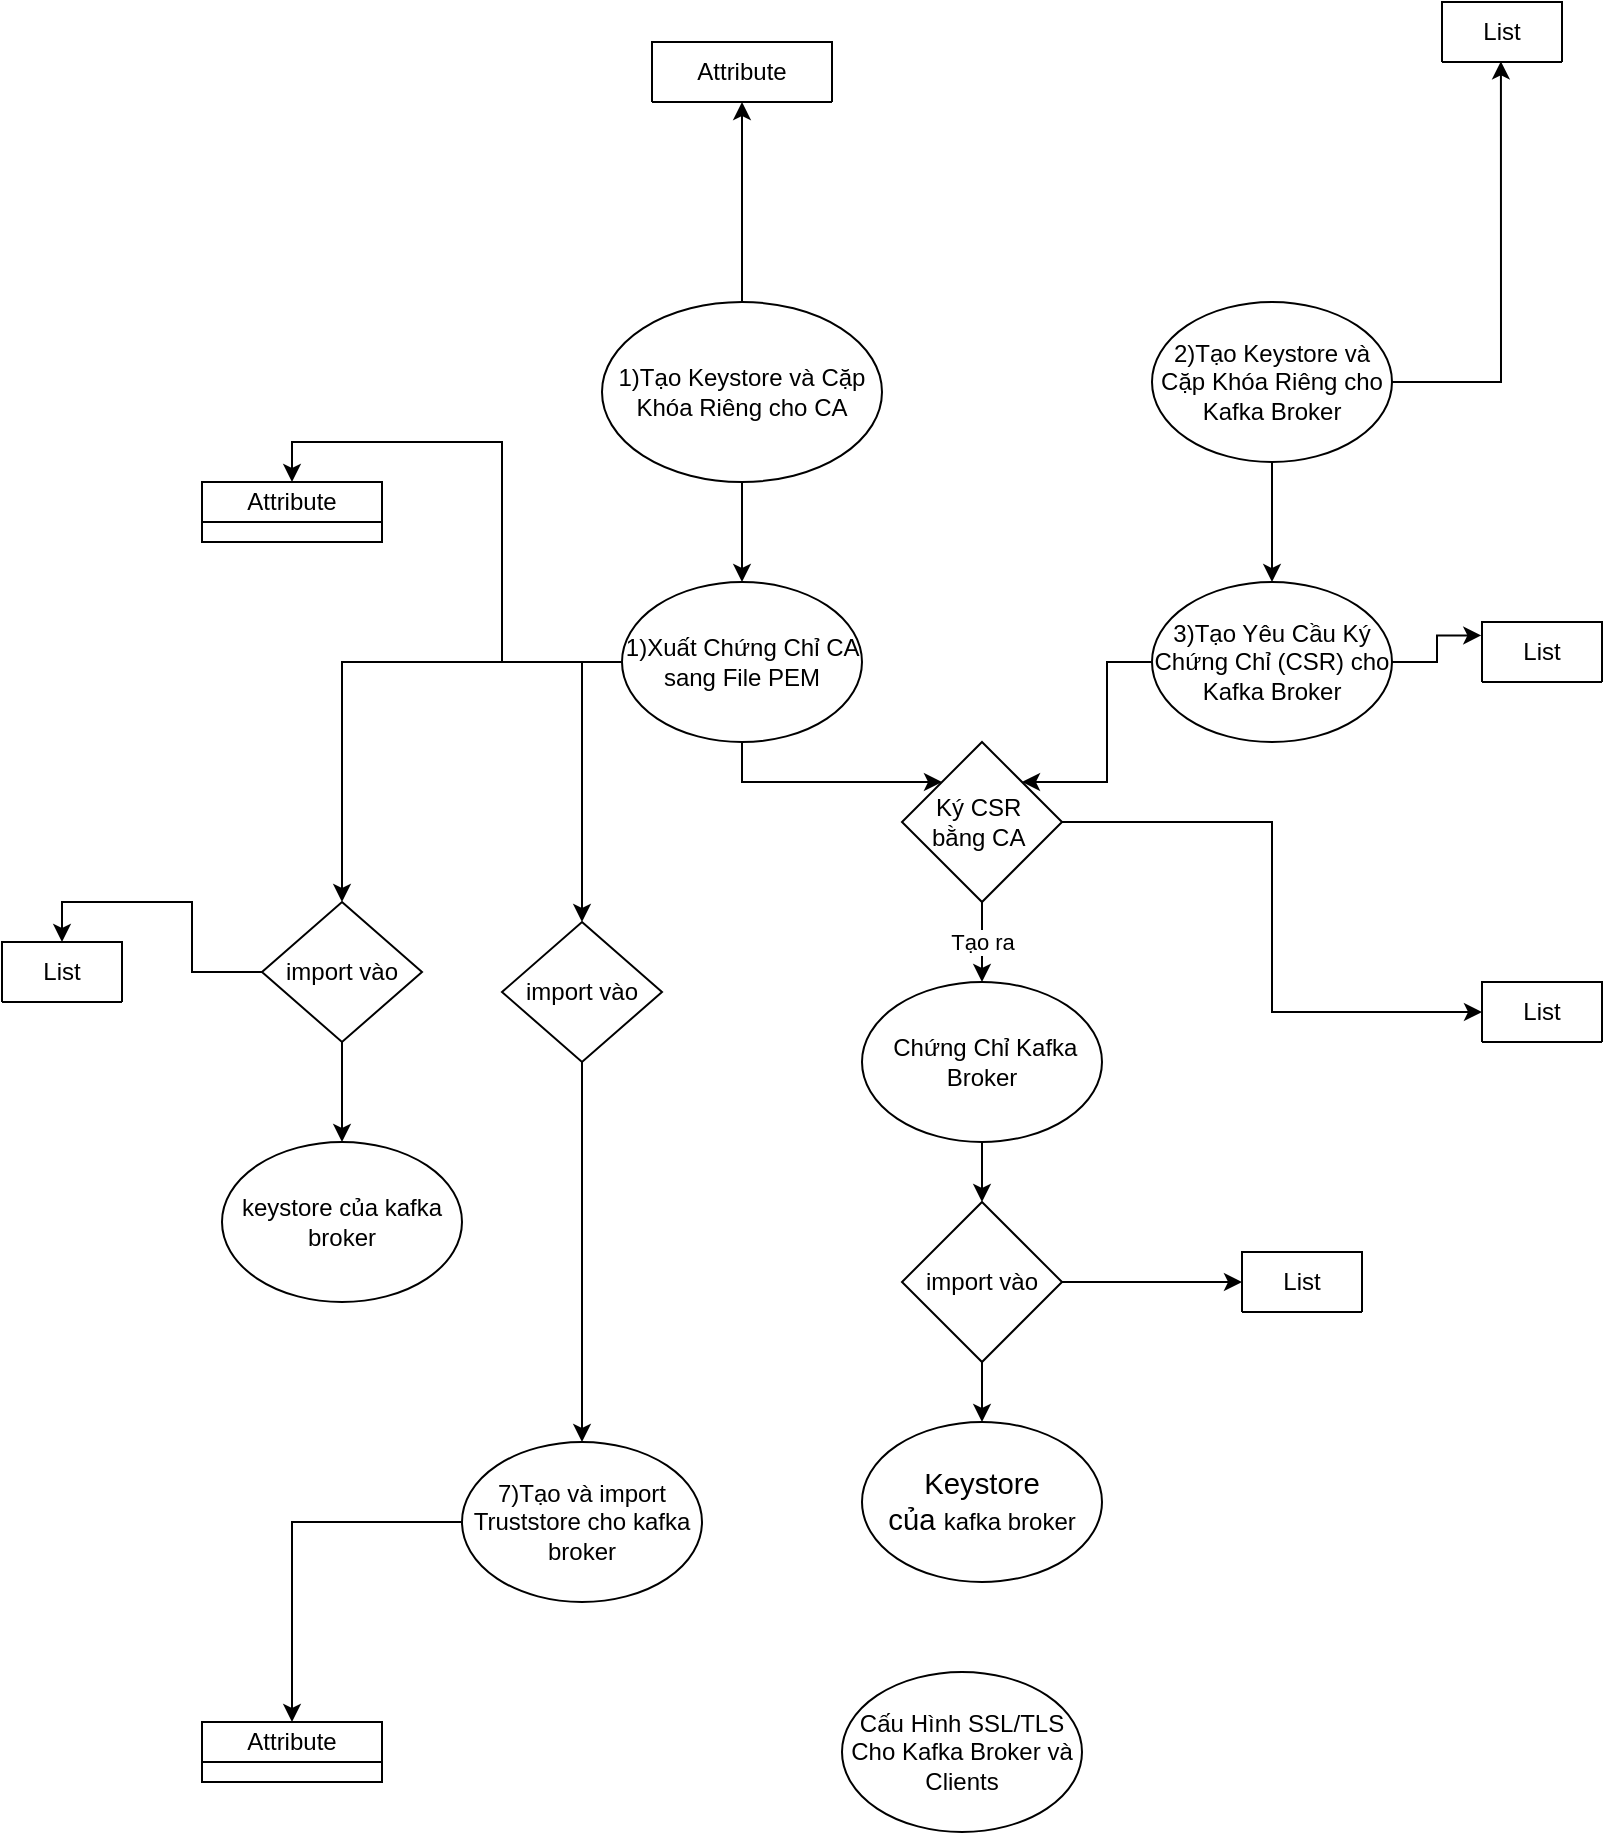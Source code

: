 <mxfile version="24.7.17">
  <diagram name="ssl_tsl_kafka" id="eGec_pED1HADVvbFYvz1">
    <mxGraphModel dx="1784" dy="611" grid="1" gridSize="10" guides="1" tooltips="1" connect="1" arrows="1" fold="1" page="1" pageScale="1" pageWidth="850" pageHeight="1100" math="0" shadow="0">
      <root>
        <mxCell id="0" />
        <mxCell id="1" parent="0" />
        <mxCell id="uOno-ktKAhpssZojFqV2-9" style="edgeStyle=orthogonalEdgeStyle;rounded=0;orthogonalLoop=1;jettySize=auto;html=1;exitX=0.5;exitY=1;exitDx=0;exitDy=0;entryX=0.5;entryY=0;entryDx=0;entryDy=0;" edge="1" parent="1" source="uOno-ktKAhpssZojFqV2-1" target="uOno-ktKAhpssZojFqV2-4">
          <mxGeometry relative="1" as="geometry" />
        </mxCell>
        <mxCell id="uOno-ktKAhpssZojFqV2-37" style="edgeStyle=orthogonalEdgeStyle;rounded=0;orthogonalLoop=1;jettySize=auto;html=1;exitX=0.5;exitY=0;exitDx=0;exitDy=0;entryX=0.5;entryY=1;entryDx=0;entryDy=0;" edge="1" parent="1" source="uOno-ktKAhpssZojFqV2-1" target="uOno-ktKAhpssZojFqV2-30">
          <mxGeometry relative="1" as="geometry" />
        </mxCell>
        <mxCell id="uOno-ktKAhpssZojFqV2-1" value="&lt;span class=&quot;hljs-selector-tag&quot;&gt;1)T&lt;/span&gt;ạ&lt;span class=&quot;hljs-selector-tag&quot;&gt;o&lt;/span&gt; &lt;span class=&quot;hljs-selector-tag&quot;&gt;Keystore&lt;/span&gt; &lt;span class=&quot;hljs-selector-tag&quot;&gt;v&lt;/span&gt;à &lt;span class=&quot;hljs-selector-tag&quot;&gt;C&lt;/span&gt;ặ&lt;span class=&quot;hljs-selector-tag&quot;&gt;p&lt;/span&gt; &lt;span class=&quot;hljs-selector-tag&quot;&gt;Kh&lt;/span&gt;ó&lt;span class=&quot;hljs-selector-tag&quot;&gt;a&lt;/span&gt; &lt;span class=&quot;hljs-selector-tag&quot;&gt;Ri&lt;/span&gt;ê&lt;span class=&quot;hljs-selector-tag&quot;&gt;ng&lt;/span&gt; &lt;span class=&quot;hljs-selector-tag&quot;&gt;cho&lt;/span&gt; &lt;span class=&quot;hljs-selector-tag&quot;&gt;CA&lt;/span&gt;" style="ellipse;whiteSpace=wrap;html=1;" vertex="1" parent="1">
          <mxGeometry x="210" y="290" width="140" height="90" as="geometry" />
        </mxCell>
        <mxCell id="uOno-ktKAhpssZojFqV2-10" style="edgeStyle=orthogonalEdgeStyle;rounded=0;orthogonalLoop=1;jettySize=auto;html=1;exitX=0.5;exitY=1;exitDx=0;exitDy=0;" edge="1" parent="1" source="uOno-ktKAhpssZojFqV2-3" target="uOno-ktKAhpssZojFqV2-5">
          <mxGeometry relative="1" as="geometry" />
        </mxCell>
        <mxCell id="uOno-ktKAhpssZojFqV2-3" value="&lt;span class=&quot;hljs-selector-tag&quot;&gt;2)T&lt;/span&gt;ạ&lt;span class=&quot;hljs-selector-tag&quot;&gt;o&lt;/span&gt; &lt;span class=&quot;hljs-selector-tag&quot;&gt;Keystore&lt;/span&gt; &lt;span class=&quot;hljs-selector-tag&quot;&gt;v&lt;/span&gt;à &lt;span class=&quot;hljs-selector-tag&quot;&gt;C&lt;/span&gt;ặ&lt;span class=&quot;hljs-selector-tag&quot;&gt;p&lt;/span&gt; &lt;span class=&quot;hljs-selector-tag&quot;&gt;Kh&lt;/span&gt;ó&lt;span class=&quot;hljs-selector-tag&quot;&gt;a&lt;/span&gt; &lt;span class=&quot;hljs-selector-tag&quot;&gt;Ri&lt;/span&gt;ê&lt;span class=&quot;hljs-selector-tag&quot;&gt;ng&lt;/span&gt; &lt;span class=&quot;hljs-selector-tag&quot;&gt;cho&lt;/span&gt; &lt;span class=&quot;hljs-selector-tag&quot;&gt;Kafka&lt;/span&gt; &lt;span class=&quot;hljs-selector-tag&quot;&gt;Broker&lt;/span&gt;" style="ellipse;whiteSpace=wrap;html=1;" vertex="1" parent="1">
          <mxGeometry x="485" y="290" width="120" height="80" as="geometry" />
        </mxCell>
        <mxCell id="uOno-ktKAhpssZojFqV2-13" style="edgeStyle=orthogonalEdgeStyle;rounded=0;orthogonalLoop=1;jettySize=auto;html=1;exitX=0.5;exitY=1;exitDx=0;exitDy=0;entryX=0;entryY=0;entryDx=0;entryDy=0;" edge="1" parent="1" source="uOno-ktKAhpssZojFqV2-4" target="uOno-ktKAhpssZojFqV2-11">
          <mxGeometry relative="1" as="geometry" />
        </mxCell>
        <mxCell id="uOno-ktKAhpssZojFqV2-71" style="edgeStyle=orthogonalEdgeStyle;rounded=0;orthogonalLoop=1;jettySize=auto;html=1;exitX=0;exitY=0.5;exitDx=0;exitDy=0;" edge="1" parent="1" source="uOno-ktKAhpssZojFqV2-4" target="uOno-ktKAhpssZojFqV2-70">
          <mxGeometry relative="1" as="geometry" />
        </mxCell>
        <mxCell id="uOno-ktKAhpssZojFqV2-78" style="edgeStyle=orthogonalEdgeStyle;rounded=0;orthogonalLoop=1;jettySize=auto;html=1;exitX=0;exitY=0.5;exitDx=0;exitDy=0;entryX=0.5;entryY=0;entryDx=0;entryDy=0;" edge="1" parent="1" source="uOno-ktKAhpssZojFqV2-4" target="uOno-ktKAhpssZojFqV2-73">
          <mxGeometry relative="1" as="geometry" />
        </mxCell>
        <mxCell id="uOno-ktKAhpssZojFqV2-86" style="edgeStyle=orthogonalEdgeStyle;rounded=0;orthogonalLoop=1;jettySize=auto;html=1;exitX=0;exitY=0.5;exitDx=0;exitDy=0;entryX=0.5;entryY=0;entryDx=0;entryDy=0;" edge="1" parent="1" source="uOno-ktKAhpssZojFqV2-4" target="uOno-ktKAhpssZojFqV2-85">
          <mxGeometry relative="1" as="geometry" />
        </mxCell>
        <mxCell id="uOno-ktKAhpssZojFqV2-4" value="&lt;span class=&quot;hljs-selector-tag&quot;&gt;1)Xu&lt;/span&gt;ấ&lt;span class=&quot;hljs-selector-tag&quot;&gt;t&lt;/span&gt; &lt;span class=&quot;hljs-selector-tag&quot;&gt;Ch&lt;/span&gt;ứ&lt;span class=&quot;hljs-selector-tag&quot;&gt;ng&lt;/span&gt; &lt;span class=&quot;hljs-selector-tag&quot;&gt;Ch&lt;/span&gt;ỉ &lt;span class=&quot;hljs-selector-tag&quot;&gt;CA&lt;/span&gt; &lt;span class=&quot;hljs-selector-tag&quot;&gt;sang&lt;/span&gt; &lt;span class=&quot;hljs-selector-tag&quot;&gt;File&lt;/span&gt; &lt;span class=&quot;hljs-selector-tag&quot;&gt;PEM&lt;/span&gt;" style="ellipse;whiteSpace=wrap;html=1;" vertex="1" parent="1">
          <mxGeometry x="220" y="430" width="120" height="80" as="geometry" />
        </mxCell>
        <mxCell id="uOno-ktKAhpssZojFqV2-12" style="edgeStyle=orthogonalEdgeStyle;rounded=0;orthogonalLoop=1;jettySize=auto;html=1;exitX=0;exitY=0.5;exitDx=0;exitDy=0;entryX=1;entryY=0;entryDx=0;entryDy=0;" edge="1" parent="1" source="uOno-ktKAhpssZojFqV2-5" target="uOno-ktKAhpssZojFqV2-11">
          <mxGeometry relative="1" as="geometry" />
        </mxCell>
        <mxCell id="uOno-ktKAhpssZojFqV2-5" value="&lt;span class=&quot;hljs-selector-tag&quot;&gt;3)T&lt;/span&gt;ạ&lt;span class=&quot;hljs-selector-tag&quot;&gt;o&lt;/span&gt; &lt;span class=&quot;hljs-selector-tag&quot;&gt;Y&lt;/span&gt;ê&lt;span class=&quot;hljs-selector-tag&quot;&gt;u&lt;/span&gt; &lt;span class=&quot;hljs-selector-tag&quot;&gt;C&lt;/span&gt;ầ&lt;span class=&quot;hljs-selector-tag&quot;&gt;u&lt;/span&gt; &lt;span class=&quot;hljs-selector-tag&quot;&gt;K&lt;/span&gt;ý &lt;span class=&quot;hljs-selector-tag&quot;&gt;Ch&lt;/span&gt;ứ&lt;span class=&quot;hljs-selector-tag&quot;&gt;ng&lt;/span&gt; &lt;span class=&quot;hljs-selector-tag&quot;&gt;Ch&lt;/span&gt;ỉ (CSR) &lt;span class=&quot;hljs-selector-tag&quot;&gt;cho&lt;/span&gt; &lt;span class=&quot;hljs-selector-tag&quot;&gt;Kafka&lt;/span&gt; &lt;span class=&quot;hljs-selector-tag&quot;&gt;Broker&lt;/span&gt;" style="ellipse;whiteSpace=wrap;html=1;" vertex="1" parent="1">
          <mxGeometry x="485" y="430" width="120" height="80" as="geometry" />
        </mxCell>
        <mxCell id="uOno-ktKAhpssZojFqV2-68" style="edgeStyle=orthogonalEdgeStyle;rounded=0;orthogonalLoop=1;jettySize=auto;html=1;exitX=0.5;exitY=1;exitDx=0;exitDy=0;entryX=0.5;entryY=0;entryDx=0;entryDy=0;" edge="1" parent="1" source="uOno-ktKAhpssZojFqV2-6" target="uOno-ktKAhpssZojFqV2-66">
          <mxGeometry relative="1" as="geometry" />
        </mxCell>
        <mxCell id="uOno-ktKAhpssZojFqV2-6" value="&amp;nbsp;&lt;span class=&quot;hljs-selector-tag&quot;&gt;Ch&lt;/span&gt;ứ&lt;span class=&quot;hljs-selector-tag&quot;&gt;ng&lt;/span&gt; &lt;span class=&quot;hljs-selector-tag&quot;&gt;Ch&lt;/span&gt;ỉ &lt;span class=&quot;hljs-selector-tag&quot;&gt;Kafka&lt;/span&gt; &lt;span class=&quot;hljs-selector-tag&quot;&gt;Broker&lt;/span&gt;" style="ellipse;whiteSpace=wrap;html=1;" vertex="1" parent="1">
          <mxGeometry x="340" y="630" width="120" height="80" as="geometry" />
        </mxCell>
        <mxCell id="uOno-ktKAhpssZojFqV2-91" style="edgeStyle=orthogonalEdgeStyle;rounded=0;orthogonalLoop=1;jettySize=auto;html=1;exitX=0;exitY=0.5;exitDx=0;exitDy=0;entryX=0.5;entryY=0;entryDx=0;entryDy=0;" edge="1" parent="1" source="uOno-ktKAhpssZojFqV2-7" target="uOno-ktKAhpssZojFqV2-88">
          <mxGeometry relative="1" as="geometry" />
        </mxCell>
        <mxCell id="uOno-ktKAhpssZojFqV2-7" value="&lt;span class=&quot;hljs-selector-tag&quot;&gt;7)Tạo và import Truststore cho kafka broker&lt;/span&gt;" style="ellipse;whiteSpace=wrap;html=1;" vertex="1" parent="1">
          <mxGeometry x="140" y="860" width="120" height="80" as="geometry" />
        </mxCell>
        <mxCell id="uOno-ktKAhpssZojFqV2-14" value="Tạo ra" style="edgeStyle=orthogonalEdgeStyle;rounded=0;orthogonalLoop=1;jettySize=auto;html=1;exitX=0.5;exitY=1;exitDx=0;exitDy=0;entryX=0.5;entryY=0;entryDx=0;entryDy=0;" edge="1" parent="1" source="uOno-ktKAhpssZojFqV2-11" target="uOno-ktKAhpssZojFqV2-6">
          <mxGeometry relative="1" as="geometry" />
        </mxCell>
        <mxCell id="uOno-ktKAhpssZojFqV2-59" style="edgeStyle=orthogonalEdgeStyle;rounded=0;orthogonalLoop=1;jettySize=auto;html=1;exitX=1;exitY=0.5;exitDx=0;exitDy=0;entryX=0;entryY=0.5;entryDx=0;entryDy=0;" edge="1" parent="1" source="uOno-ktKAhpssZojFqV2-11" target="uOno-ktKAhpssZojFqV2-57">
          <mxGeometry relative="1" as="geometry" />
        </mxCell>
        <mxCell id="uOno-ktKAhpssZojFqV2-11" value="&lt;span class=&quot;hljs-selector-tag&quot;&gt;K&lt;/span&gt;ý&amp;nbsp;&lt;span class=&quot;hljs-selector-tag&quot;&gt;CSR&lt;/span&gt;&amp;nbsp;&lt;div&gt;&lt;span class=&quot;hljs-selector-tag&quot;&gt;b&lt;/span&gt;ằ&lt;span class=&quot;hljs-selector-tag&quot;&gt;ng&lt;/span&gt;&amp;nbsp;&lt;span class=&quot;hljs-selector-tag&quot;&gt;CA&lt;/span&gt;&amp;nbsp;&lt;/div&gt;" style="rhombus;whiteSpace=wrap;html=1;" vertex="1" parent="1">
          <mxGeometry x="360" y="510" width="80" height="80" as="geometry" />
        </mxCell>
        <mxCell id="uOno-ktKAhpssZojFqV2-16" value="&lt;span style=&quot;font-size:11.0pt;mso-bidi-font-size:14.0pt;&lt;br/&gt;line-height:107%;font-family:&amp;quot;Calibri&amp;quot;,sans-serif;mso-ascii-theme-font:minor-latin;&lt;br/&gt;mso-fareast-font-family:Calibri;mso-fareast-theme-font:minor-latin;mso-hansi-theme-font:&lt;br/&gt;minor-latin;mso-bidi-font-family:&amp;quot;Times New Roman&amp;quot;;mso-ansi-language:VI;&lt;br/&gt;mso-fareast-language:EN-US;mso-bidi-language:AR-SA&quot;&gt;Keystore của&amp;nbsp;&lt;/span&gt;kafka broker" style="ellipse;whiteSpace=wrap;html=1;" vertex="1" parent="1">
          <mxGeometry x="340" y="850" width="120" height="80" as="geometry" />
        </mxCell>
        <mxCell id="uOno-ktKAhpssZojFqV2-18" value="&lt;span class=&quot;hljs-selector-tag&quot;&gt;C&lt;/span&gt;ấ&lt;span class=&quot;hljs-selector-tag&quot;&gt;u&lt;/span&gt; &lt;span class=&quot;hljs-selector-tag&quot;&gt;H&lt;/span&gt;ì&lt;span class=&quot;hljs-selector-tag&quot;&gt;nh&lt;/span&gt; &lt;span class=&quot;hljs-selector-tag&quot;&gt;SSL&lt;/span&gt;/&lt;span class=&quot;hljs-selector-tag&quot;&gt;TLS&lt;/span&gt; &lt;span class=&quot;hljs-selector-tag&quot;&gt;Cho&lt;/span&gt; &lt;span class=&quot;hljs-selector-tag&quot;&gt;Kafka&lt;/span&gt; &lt;span class=&quot;hljs-selector-tag&quot;&gt;Broker&lt;/span&gt; &lt;span class=&quot;hljs-selector-tag&quot;&gt;v&lt;/span&gt;à &lt;span class=&quot;hljs-selector-tag&quot;&gt;Clients&lt;/span&gt;" style="ellipse;whiteSpace=wrap;html=1;" vertex="1" parent="1">
          <mxGeometry x="330" y="975" width="120" height="80" as="geometry" />
        </mxCell>
        <mxCell id="uOno-ktKAhpssZojFqV2-30" value="Attribute" style="swimlane;fontStyle=0;childLayout=stackLayout;horizontal=1;startSize=30;horizontalStack=0;resizeParent=1;resizeParentMax=0;resizeLast=0;collapsible=1;marginBottom=0;whiteSpace=wrap;html=1;" vertex="1" collapsed="1" parent="1">
          <mxGeometry x="235" y="160" width="90" height="30" as="geometry">
            <mxRectangle x="210" y="120" width="140" height="110" as="alternateBounds" />
          </mxGeometry>
        </mxCell>
        <mxCell id="uOno-ktKAhpssZojFqV2-31" value="&lt;span class=&quot;hljs-selector-tag&quot;&gt;L&lt;/span&gt;ệ&lt;span class=&quot;hljs-selector-tag&quot;&gt;nh&lt;/span&gt;:&lt;span style=&quot;background-color: initial;&quot;&gt;keytool -genkeypair -alias CARoot -keyalg RSA -keysize 2048 -dname &quot;CN=Kafka CA, OU=IT, O=MyCompany, L=MyCity, S=MyState, C=MyCountry&quot; -keypass abCD@1234 -keystore kafka.ca.keystore.jks -storepass abCD@1234&lt;/span&gt;" style="text;strokeColor=none;fillColor=none;align=left;verticalAlign=middle;spacingLeft=4;spacingRight=4;overflow=hidden;points=[[0,0.5],[1,0.5]];portConstraint=eastwest;rotatable=0;whiteSpace=wrap;html=1;" vertex="1" parent="uOno-ktKAhpssZojFqV2-30">
          <mxGeometry y="20" width="140" height="30" as="geometry" />
        </mxCell>
        <mxCell id="uOno-ktKAhpssZojFqV2-32" value="Keystore :Chứa privateKey ,public key và chứng chỉ CA (certificate authority)" style="text;strokeColor=none;fillColor=none;align=left;verticalAlign=middle;spacingLeft=4;spacingRight=4;overflow=hidden;points=[[0,0.5],[1,0.5]];portConstraint=eastwest;rotatable=0;whiteSpace=wrap;html=1;" vertex="1" parent="uOno-ktKAhpssZojFqV2-30">
          <mxGeometry y="50" width="140" height="30" as="geometry" />
        </mxCell>
        <mxCell id="uOno-ktKAhpssZojFqV2-33" value="&lt;br&gt;&lt;p class=&quot;MsoNormal&quot;&gt;&lt;span style=&quot;font-size:14.0pt;line-height:107%;&lt;br/&gt;font-family:&amp;quot;Courier New&amp;quot;;mso-ansi-language:EN-US&quot; lang=&quot;EN-US&quot;&gt;&lt;/span&gt;&lt;/p&gt;" style="text;strokeColor=none;fillColor=none;align=left;verticalAlign=middle;spacingLeft=4;spacingRight=4;overflow=hidden;points=[[0,0.5],[1,0.5]];portConstraint=eastwest;rotatable=0;whiteSpace=wrap;html=1;" vertex="1" parent="uOno-ktKAhpssZojFqV2-30">
          <mxGeometry y="80" width="140" height="30" as="geometry" />
        </mxCell>
        <mxCell id="uOno-ktKAhpssZojFqV2-38" value="List" style="swimlane;fontStyle=0;childLayout=stackLayout;horizontal=1;startSize=30;horizontalStack=0;resizeParent=1;resizeParentMax=0;resizeLast=0;collapsible=1;marginBottom=0;whiteSpace=wrap;html=1;" vertex="1" collapsed="1" parent="1">
          <mxGeometry x="630" y="140" width="60" height="30" as="geometry">
            <mxRectangle x="630" y="140" width="140" height="120" as="alternateBounds" />
          </mxGeometry>
        </mxCell>
        <mxCell id="uOno-ktKAhpssZojFqV2-39" value="lệnh :&lt;span style=&quot;font-family: &amp;quot;Courier New&amp;quot;; font-size: 14pt; background-color: initial;&quot;&gt;keytool -genkeypair -alias&lt;br/&gt;kafka-broker -keyalg RSA -keysize 2048 -dname &quot;CN=my-kafka-broker, OU=IT,&lt;br/&gt;O=MyCompany, L=MyCity, S=MyState, C=MyCountry&quot; -keypass abCD@1234&lt;br/&gt;-keystore kafka.server.keystore.jks -storepass abCD@1234&lt;/span&gt;&lt;p class=&quot;MsoNormal&quot;&gt;&lt;span style=&quot;font-size:14.0pt;line-height:107%;&lt;br/&gt;font-family:&amp;quot;Courier New&amp;quot;;mso-ansi-language:EN-US&quot; lang=&quot;EN-US&quot;&gt;&lt;/span&gt;&lt;/p&gt;" style="text;strokeColor=none;fillColor=none;align=left;verticalAlign=middle;spacingLeft=4;spacingRight=4;overflow=hidden;points=[[0,0.5],[1,0.5]];portConstraint=eastwest;rotatable=0;whiteSpace=wrap;html=1;" vertex="1" parent="uOno-ktKAhpssZojFqV2-38">
          <mxGeometry y="30" width="140" height="30" as="geometry" />
        </mxCell>
        <mxCell id="uOno-ktKAhpssZojFqV2-40" value="Item 2" style="text;strokeColor=none;fillColor=none;align=left;verticalAlign=middle;spacingLeft=4;spacingRight=4;overflow=hidden;points=[[0,0.5],[1,0.5]];portConstraint=eastwest;rotatable=0;whiteSpace=wrap;html=1;" vertex="1" parent="uOno-ktKAhpssZojFqV2-38">
          <mxGeometry y="60" width="140" height="30" as="geometry" />
        </mxCell>
        <mxCell id="uOno-ktKAhpssZojFqV2-41" value="Item 3" style="text;strokeColor=none;fillColor=none;align=left;verticalAlign=middle;spacingLeft=4;spacingRight=4;overflow=hidden;points=[[0,0.5],[1,0.5]];portConstraint=eastwest;rotatable=0;whiteSpace=wrap;html=1;" vertex="1" parent="uOno-ktKAhpssZojFqV2-38">
          <mxGeometry y="90" width="140" height="30" as="geometry" />
        </mxCell>
        <mxCell id="uOno-ktKAhpssZojFqV2-47" value="List" style="swimlane;fontStyle=0;childLayout=stackLayout;horizontal=1;startSize=30;horizontalStack=0;resizeParent=1;resizeParentMax=0;resizeLast=0;collapsible=1;marginBottom=0;whiteSpace=wrap;html=1;" vertex="1" collapsed="1" parent="1">
          <mxGeometry x="650" y="450" width="60" height="30" as="geometry">
            <mxRectangle x="650" y="450" width="140" height="120" as="alternateBounds" />
          </mxGeometry>
        </mxCell>
        <mxCell id="uOno-ktKAhpssZojFqV2-48" value="lệnh:&lt;span style=&quot;font-family: &amp;quot;Courier New&amp;quot;; font-size: 14pt; background-color: initial;&quot;&gt;keytool -certreq -alias&lt;br/&gt;kafka-broker -keystore kafka.server.keystore.jks -file kafka-broker.csr&lt;br/&gt;-storepass abCD@1234&lt;/span&gt;&lt;span style=&quot;font-family: &amp;quot;Courier New&amp;quot;; font-size: 14pt; background-color: initial;&quot;&gt;&amp;nbsp;&lt;/span&gt;&lt;p class=&quot;MsoNormal&quot;&gt;&lt;span style=&quot;font-size:14.0pt;line-height:107%;&lt;br/&gt;font-family:&amp;quot;Courier New&amp;quot;;mso-ansi-language:EN-US&quot; lang=&quot;EN-US&quot;&gt;&lt;/span&gt;&lt;/p&gt;&lt;p class=&quot;MsoNormal&quot;&gt;&lt;span style=&quot;font-size:14.0pt;line-height:107%;&lt;br/&gt;font-family:&amp;quot;Courier New&amp;quot;;mso-ansi-language:EN-US&quot; lang=&quot;EN-US&quot;&gt;&lt;/span&gt;&lt;/p&gt;" style="text;strokeColor=none;fillColor=none;align=left;verticalAlign=middle;spacingLeft=4;spacingRight=4;overflow=hidden;points=[[0,0.5],[1,0.5]];portConstraint=eastwest;rotatable=0;whiteSpace=wrap;html=1;" vertex="1" parent="uOno-ktKAhpssZojFqV2-47">
          <mxGeometry y="30" width="140" height="30" as="geometry" />
        </mxCell>
        <mxCell id="uOno-ktKAhpssZojFqV2-49" value="Item 2" style="text;strokeColor=none;fillColor=none;align=left;verticalAlign=middle;spacingLeft=4;spacingRight=4;overflow=hidden;points=[[0,0.5],[1,0.5]];portConstraint=eastwest;rotatable=0;whiteSpace=wrap;html=1;" vertex="1" parent="uOno-ktKAhpssZojFqV2-47">
          <mxGeometry y="60" width="140" height="30" as="geometry" />
        </mxCell>
        <mxCell id="uOno-ktKAhpssZojFqV2-50" value="Item 3" style="text;strokeColor=none;fillColor=none;align=left;verticalAlign=middle;spacingLeft=4;spacingRight=4;overflow=hidden;points=[[0,0.5],[1,0.5]];portConstraint=eastwest;rotatable=0;whiteSpace=wrap;html=1;" vertex="1" parent="uOno-ktKAhpssZojFqV2-47">
          <mxGeometry y="90" width="140" height="30" as="geometry" />
        </mxCell>
        <mxCell id="uOno-ktKAhpssZojFqV2-52" style="edgeStyle=orthogonalEdgeStyle;rounded=0;orthogonalLoop=1;jettySize=auto;html=1;exitX=1;exitY=0.5;exitDx=0;exitDy=0;entryX=-0.006;entryY=0.223;entryDx=0;entryDy=0;entryPerimeter=0;" edge="1" parent="1" source="uOno-ktKAhpssZojFqV2-5" target="uOno-ktKAhpssZojFqV2-49">
          <mxGeometry relative="1" as="geometry" />
        </mxCell>
        <mxCell id="uOno-ktKAhpssZojFqV2-54" style="edgeStyle=orthogonalEdgeStyle;rounded=0;orthogonalLoop=1;jettySize=auto;html=1;exitX=1;exitY=0.5;exitDx=0;exitDy=0;entryX=0.491;entryY=0.989;entryDx=0;entryDy=0;entryPerimeter=0;" edge="1" parent="1" source="uOno-ktKAhpssZojFqV2-3" target="uOno-ktKAhpssZojFqV2-41">
          <mxGeometry relative="1" as="geometry" />
        </mxCell>
        <mxCell id="uOno-ktKAhpssZojFqV2-55" value="List" style="swimlane;fontStyle=0;childLayout=stackLayout;horizontal=1;startSize=30;horizontalStack=0;resizeParent=1;resizeParentMax=0;resizeLast=0;collapsible=1;marginBottom=0;whiteSpace=wrap;html=1;" vertex="1" collapsed="1" parent="1">
          <mxGeometry x="650" y="630" width="60" height="30" as="geometry">
            <mxRectangle x="650" y="630" width="140" height="120" as="alternateBounds" />
          </mxGeometry>
        </mxCell>
        <mxCell id="uOno-ktKAhpssZojFqV2-56" value="lệnh:&lt;span style=&quot;font-family: &amp;quot;Courier New&amp;quot;; font-size: 14pt; background-color: initial;&quot;&gt;keytool -gencert -alias CARoot -keystore kafka.ca.keystore.jks&lt;br/&gt;-infile kafka-broker.csr -outfile kafka-broker-cert.pem -rfc -ext&lt;br/&gt;SAN=DNS:my-kafka-broker -storepass abCD@1234&lt;/span&gt;&lt;p class=&quot;MsoNormal&quot;&gt;&lt;span style=&quot;font-size:14.0pt;line-height:107%;font-family:&lt;br/&gt;&amp;quot;Courier New&amp;quot;&quot;&gt;&lt;/span&gt;&lt;/p&gt;&lt;p class=&quot;MsoNormal&quot;&gt;&lt;span style=&quot;font-size:14.0pt;line-height:107%;&lt;br/&gt;font-family:&amp;quot;Courier New&amp;quot;;mso-ansi-language:EN-US&quot; lang=&quot;EN-US&quot;&gt;&lt;/span&gt;&lt;/p&gt;&lt;p class=&quot;MsoNormal&quot;&gt;&lt;span style=&quot;font-size:14.0pt;line-height:107%;&lt;br/&gt;font-family:&amp;quot;Courier New&amp;quot;;mso-ansi-language:EN-US&quot; lang=&quot;EN-US&quot;&gt;&lt;/span&gt;&lt;/p&gt;" style="text;strokeColor=none;fillColor=none;align=left;verticalAlign=middle;spacingLeft=4;spacingRight=4;overflow=hidden;points=[[0,0.5],[1,0.5]];portConstraint=eastwest;rotatable=0;whiteSpace=wrap;html=1;" vertex="1" parent="uOno-ktKAhpssZojFqV2-55">
          <mxGeometry y="30" width="140" height="30" as="geometry" />
        </mxCell>
        <mxCell id="uOno-ktKAhpssZojFqV2-57" value="Item 2" style="text;strokeColor=none;fillColor=none;align=left;verticalAlign=middle;spacingLeft=4;spacingRight=4;overflow=hidden;points=[[0,0.5],[1,0.5]];portConstraint=eastwest;rotatable=0;whiteSpace=wrap;html=1;" vertex="1" parent="uOno-ktKAhpssZojFqV2-55">
          <mxGeometry y="60" width="140" height="30" as="geometry" />
        </mxCell>
        <mxCell id="uOno-ktKAhpssZojFqV2-58" value="Item 3" style="text;strokeColor=none;fillColor=none;align=left;verticalAlign=middle;spacingLeft=4;spacingRight=4;overflow=hidden;points=[[0,0.5],[1,0.5]];portConstraint=eastwest;rotatable=0;whiteSpace=wrap;html=1;" vertex="1" parent="uOno-ktKAhpssZojFqV2-55">
          <mxGeometry y="90" width="140" height="30" as="geometry" />
        </mxCell>
        <mxCell id="uOno-ktKAhpssZojFqV2-60" value="List" style="swimlane;fontStyle=0;childLayout=stackLayout;horizontal=1;startSize=30;horizontalStack=0;resizeParent=1;resizeParentMax=0;resizeLast=0;collapsible=1;marginBottom=0;whiteSpace=wrap;html=1;" vertex="1" collapsed="1" parent="1">
          <mxGeometry x="530" y="765" width="60" height="30" as="geometry">
            <mxRectangle x="610" y="790" width="140" height="120" as="alternateBounds" />
          </mxGeometry>
        </mxCell>
        <mxCell id="uOno-ktKAhpssZojFqV2-61" value="lệnh:&lt;span style=&quot;background-color: initial; font-size: 14pt; line-height: 107%; font-family: &amp;quot;Courier New&amp;quot;;&quot;&gt;keytool -importcert -alias kafka-broker -keystore&lt;br/&gt;kafka.server.keystore.jks&lt;/span&gt;&lt;span style=&quot;background-color: initial; font-size: 14pt; line-height: 107%; font-family: &amp;quot;Courier New&amp;quot;;&quot;&gt; &lt;/span&gt;&lt;span style=&quot;background-color: initial; font-size: 14pt; line-height: 107%; font-family: &amp;quot;Courier New&amp;quot;;&quot;&gt;-file&lt;br/&gt;kafka-broker-cert.pem -storepass &lt;/span&gt;&lt;span style=&quot;background-color: initial; font-size: 14pt; line-height: 107%; font-family: &amp;quot;Courier New&amp;quot;;&quot; lang=&quot;EN-US&quot;&gt;abCD@1234&lt;/span&gt;&lt;p class=&quot;MsoNormal&quot;&gt;&lt;span style=&quot;font-size:14.0pt;&lt;br/&gt;line-height:107%;font-family:&amp;quot;Courier New&amp;quot;;mso-ansi-language:EN-US&quot; lang=&quot;EN-US&quot;&gt;&lt;/span&gt;&lt;/p&gt;&lt;p class=&quot;MsoNormal&quot;&gt;&lt;span style=&quot;font-size:14.0pt;line-height:107%;font-family:&amp;quot;Courier New&amp;quot;&quot;&gt;&lt;/span&gt;&lt;/p&gt;&lt;p class=&quot;MsoNormal&quot;&gt;&lt;span style=&quot;font-size:14.0pt;line-height:107%;font-family:&lt;br/&gt;&amp;quot;Courier New&amp;quot;&quot;&gt;&lt;/span&gt;&lt;/p&gt;&lt;p class=&quot;MsoNormal&quot;&gt;&lt;span style=&quot;font-size:14.0pt;line-height:107%;&lt;br/&gt;font-family:&amp;quot;Courier New&amp;quot;;mso-ansi-language:EN-US&quot; lang=&quot;EN-US&quot;&gt;&lt;/span&gt;&lt;/p&gt;&lt;p class=&quot;MsoNormal&quot;&gt;&lt;span style=&quot;font-size:14.0pt;line-height:107%;&lt;br/&gt;font-family:&amp;quot;Courier New&amp;quot;;mso-ansi-language:EN-US&quot; lang=&quot;EN-US&quot;&gt;&lt;/span&gt;&lt;/p&gt;" style="text;strokeColor=none;fillColor=none;align=left;verticalAlign=middle;spacingLeft=4;spacingRight=4;overflow=hidden;points=[[0,0.5],[1,0.5]];portConstraint=eastwest;rotatable=0;whiteSpace=wrap;html=1;" vertex="1" parent="uOno-ktKAhpssZojFqV2-60">
          <mxGeometry y="30" width="140" height="30" as="geometry" />
        </mxCell>
        <mxCell id="uOno-ktKAhpssZojFqV2-62" value="Item 2" style="text;strokeColor=none;fillColor=none;align=left;verticalAlign=middle;spacingLeft=4;spacingRight=4;overflow=hidden;points=[[0,0.5],[1,0.5]];portConstraint=eastwest;rotatable=0;whiteSpace=wrap;html=1;" vertex="1" parent="uOno-ktKAhpssZojFqV2-60">
          <mxGeometry y="60" width="140" height="30" as="geometry" />
        </mxCell>
        <mxCell id="uOno-ktKAhpssZojFqV2-63" value="Item 3" style="text;strokeColor=none;fillColor=none;align=left;verticalAlign=middle;spacingLeft=4;spacingRight=4;overflow=hidden;points=[[0,0.5],[1,0.5]];portConstraint=eastwest;rotatable=0;whiteSpace=wrap;html=1;" vertex="1" parent="uOno-ktKAhpssZojFqV2-60">
          <mxGeometry y="90" width="140" height="30" as="geometry" />
        </mxCell>
        <mxCell id="uOno-ktKAhpssZojFqV2-67" style="edgeStyle=orthogonalEdgeStyle;rounded=0;orthogonalLoop=1;jettySize=auto;html=1;exitX=1;exitY=0.5;exitDx=0;exitDy=0;entryX=0;entryY=0.5;entryDx=0;entryDy=0;" edge="1" parent="1" source="uOno-ktKAhpssZojFqV2-66" target="uOno-ktKAhpssZojFqV2-62">
          <mxGeometry relative="1" as="geometry" />
        </mxCell>
        <mxCell id="uOno-ktKAhpssZojFqV2-69" style="edgeStyle=orthogonalEdgeStyle;rounded=0;orthogonalLoop=1;jettySize=auto;html=1;exitX=0.5;exitY=1;exitDx=0;exitDy=0;entryX=0.5;entryY=0;entryDx=0;entryDy=0;" edge="1" parent="1" source="uOno-ktKAhpssZojFqV2-66" target="uOno-ktKAhpssZojFqV2-16">
          <mxGeometry relative="1" as="geometry" />
        </mxCell>
        <mxCell id="uOno-ktKAhpssZojFqV2-66" value="import vào" style="rhombus;whiteSpace=wrap;html=1;" vertex="1" parent="1">
          <mxGeometry x="360" y="740" width="80" height="80" as="geometry" />
        </mxCell>
        <mxCell id="uOno-ktKAhpssZojFqV2-72" style="edgeStyle=orthogonalEdgeStyle;rounded=0;orthogonalLoop=1;jettySize=auto;html=1;exitX=0.5;exitY=1;exitDx=0;exitDy=0;entryX=0.5;entryY=0;entryDx=0;entryDy=0;" edge="1" parent="1" source="uOno-ktKAhpssZojFqV2-70" target="uOno-ktKAhpssZojFqV2-7">
          <mxGeometry relative="1" as="geometry" />
        </mxCell>
        <mxCell id="uOno-ktKAhpssZojFqV2-70" value="import vào" style="rhombus;whiteSpace=wrap;html=1;" vertex="1" parent="1">
          <mxGeometry x="160" y="600" width="80" height="70" as="geometry" />
        </mxCell>
        <mxCell id="uOno-ktKAhpssZojFqV2-73" value="Attribute" style="swimlane;fontStyle=0;childLayout=stackLayout;horizontal=1;startSize=20;horizontalStack=0;resizeParent=1;resizeParentMax=0;resizeLast=0;collapsible=1;marginBottom=0;whiteSpace=wrap;html=1;" vertex="1" collapsed="1" parent="1">
          <mxGeometry x="10" y="380" width="90" height="30" as="geometry">
            <mxRectangle y="380" width="140" height="80" as="alternateBounds" />
          </mxGeometry>
        </mxCell>
        <mxCell id="uOno-ktKAhpssZojFqV2-74" value="lệnh:Lệnh xuất chứng chỉ CA:&lt;span style=&quot;background-color: initial; font-family: &amp;quot;Courier New&amp;quot;; font-size: 14pt;&quot;&gt;keytool -exportcert -alias&lt;br&gt;CARoot -keystore kafka.ca.keystore.jks -file ca-cert.pem -rfc -storepass&lt;br&gt;abCD@1234&lt;/span&gt;&lt;span style=&quot;background-color: initial; font-family: &amp;quot;Courier New&amp;quot;; font-size: 14pt;&quot;&gt;&amp;nbsp;&amp;nbsp;&lt;/span&gt;" style="text;strokeColor=none;fillColor=none;align=left;verticalAlign=middle;spacingLeft=4;spacingRight=4;overflow=hidden;points=[[0,0.5],[1,0.5]];portConstraint=eastwest;rotatable=0;whiteSpace=wrap;html=1;" vertex="1" parent="uOno-ktKAhpssZojFqV2-73">
          <mxGeometry y="20" width="140" height="30" as="geometry" />
        </mxCell>
        <mxCell id="uOno-ktKAhpssZojFqV2-76" value="&lt;br&gt;&lt;p class=&quot;MsoNormal&quot;&gt;&lt;span style=&quot;font-size:14.0pt;line-height:107%;&lt;br/&gt;font-family:&amp;quot;Courier New&amp;quot;;mso-ansi-language:EN-US&quot; lang=&quot;EN-US&quot;&gt;&lt;/span&gt;&lt;/p&gt;" style="text;strokeColor=none;fillColor=none;align=left;verticalAlign=middle;spacingLeft=4;spacingRight=4;overflow=hidden;points=[[0,0.5],[1,0.5]];portConstraint=eastwest;rotatable=0;whiteSpace=wrap;html=1;" vertex="1" parent="uOno-ktKAhpssZojFqV2-73">
          <mxGeometry y="50" width="140" height="30" as="geometry" />
        </mxCell>
        <mxCell id="uOno-ktKAhpssZojFqV2-80" value="List" style="swimlane;fontStyle=0;childLayout=stackLayout;horizontal=1;startSize=30;horizontalStack=0;resizeParent=1;resizeParentMax=0;resizeLast=0;collapsible=1;marginBottom=0;whiteSpace=wrap;html=1;" vertex="1" collapsed="1" parent="1">
          <mxGeometry x="-90" y="610" width="60" height="30" as="geometry">
            <mxRectangle y="720" width="140" height="120" as="alternateBounds" />
          </mxGeometry>
        </mxCell>
        <mxCell id="uOno-ktKAhpssZojFqV2-81" value="Lệnh:&lt;span style=&quot;background-color: initial; font-size: 14pt; line-height: 107%; font-family: &amp;quot;Courier New&amp;quot;;&quot;&gt;keytool -importcert -alias CARoot -keystore&lt;br/&gt;kafka.server.keystore.jks&lt;/span&gt;&lt;span style=&quot;background-color: initial; font-size: 14pt; line-height: 107%; font-family: &amp;quot;Courier New&amp;quot;;&quot;&gt; &lt;/span&gt;&lt;span style=&quot;background-color: initial; font-size: 14pt; line-height: 107%; font-family: &amp;quot;Courier New&amp;quot;;&quot;&gt;-file&lt;br/&gt;ca-cert.pem -storepass &lt;/span&gt;&lt;span style=&quot;background-color: initial; font-size: 14pt; line-height: 107%; font-family: &amp;quot;Courier New&amp;quot;;&quot; lang=&quot;EN-US&quot;&gt;abCD@1234&lt;/span&gt;&lt;span style=&quot;background-color: initial; font-size: 14pt; line-height: 107%; font-family: &amp;quot;Courier New&amp;quot;;&quot;&gt; -noprompt&lt;/span&gt;&lt;p class=&quot;MsoNormal&quot;&gt;&lt;span style=&quot;font-size:14.0pt;line-height:107%;font-family:&amp;quot;Courier New&amp;quot;&quot;&gt;&lt;/span&gt;&lt;/p&gt;" style="text;strokeColor=none;fillColor=none;align=left;verticalAlign=middle;spacingLeft=4;spacingRight=4;overflow=hidden;points=[[0,0.5],[1,0.5]];portConstraint=eastwest;rotatable=0;whiteSpace=wrap;html=1;" vertex="1" parent="uOno-ktKAhpssZojFqV2-80">
          <mxGeometry y="30" width="140" height="30" as="geometry" />
        </mxCell>
        <mxCell id="uOno-ktKAhpssZojFqV2-82" value="Item 2" style="text;strokeColor=none;fillColor=none;align=left;verticalAlign=middle;spacingLeft=4;spacingRight=4;overflow=hidden;points=[[0,0.5],[1,0.5]];portConstraint=eastwest;rotatable=0;whiteSpace=wrap;html=1;" vertex="1" parent="uOno-ktKAhpssZojFqV2-80">
          <mxGeometry y="60" width="140" height="30" as="geometry" />
        </mxCell>
        <mxCell id="uOno-ktKAhpssZojFqV2-83" value="Item 3" style="text;strokeColor=none;fillColor=none;align=left;verticalAlign=middle;spacingLeft=4;spacingRight=4;overflow=hidden;points=[[0,0.5],[1,0.5]];portConstraint=eastwest;rotatable=0;whiteSpace=wrap;html=1;" vertex="1" parent="uOno-ktKAhpssZojFqV2-80">
          <mxGeometry y="90" width="140" height="30" as="geometry" />
        </mxCell>
        <mxCell id="uOno-ktKAhpssZojFqV2-94" style="edgeStyle=orthogonalEdgeStyle;rounded=0;orthogonalLoop=1;jettySize=auto;html=1;exitX=0;exitY=0.5;exitDx=0;exitDy=0;entryX=0.5;entryY=0;entryDx=0;entryDy=0;" edge="1" parent="1" source="uOno-ktKAhpssZojFqV2-85" target="uOno-ktKAhpssZojFqV2-80">
          <mxGeometry relative="1" as="geometry" />
        </mxCell>
        <mxCell id="uOno-ktKAhpssZojFqV2-96" style="edgeStyle=orthogonalEdgeStyle;rounded=0;orthogonalLoop=1;jettySize=auto;html=1;exitX=0.5;exitY=1;exitDx=0;exitDy=0;entryX=0.5;entryY=0;entryDx=0;entryDy=0;" edge="1" parent="1" source="uOno-ktKAhpssZojFqV2-85" target="uOno-ktKAhpssZojFqV2-95">
          <mxGeometry relative="1" as="geometry" />
        </mxCell>
        <mxCell id="uOno-ktKAhpssZojFqV2-85" value="import vào" style="rhombus;whiteSpace=wrap;html=1;" vertex="1" parent="1">
          <mxGeometry x="40" y="590" width="80" height="70" as="geometry" />
        </mxCell>
        <mxCell id="uOno-ktKAhpssZojFqV2-88" value="Attribute" style="swimlane;fontStyle=0;childLayout=stackLayout;horizontal=1;startSize=20;horizontalStack=0;resizeParent=1;resizeParentMax=0;resizeLast=0;collapsible=1;marginBottom=0;whiteSpace=wrap;html=1;" vertex="1" collapsed="1" parent="1">
          <mxGeometry x="10" y="1000" width="90" height="30" as="geometry">
            <mxRectangle x="10" y="1000" width="140" height="80" as="alternateBounds" />
          </mxGeometry>
        </mxCell>
        <mxCell id="uOno-ktKAhpssZojFqV2-89" value="lệnh:&lt;span style=&quot;font-family: &amp;quot;Courier New&amp;quot;; font-size: 14pt; background-color: initial;&quot;&gt;keytool -keystore kafka.server.truststore.jks -alias CARoot \&lt;/span&gt;&lt;br&gt;&lt;br/&gt;&lt;br/&gt;&lt;span style=&quot;font-size:14.0pt;line-height:107%;font-family:&amp;quot;Courier New&amp;quot;;&lt;br/&gt;mso-fareast-font-family:Calibri;mso-fareast-theme-font:minor-latin;mso-ansi-language:&lt;br/&gt;VI;mso-fareast-language:EN-US;mso-bidi-language:AR-SA&quot;&gt;-import -file&lt;br/&gt;ca-cert.pem -storepass &lt;/span&gt;&lt;span style=&quot;font-size:14.0pt;&lt;br/&gt;line-height:107%;font-family:&amp;quot;Courier New&amp;quot;;mso-fareast-font-family:Calibri;&lt;br/&gt;mso-fareast-theme-font:minor-latin;mso-ansi-language:EN-US;mso-fareast-language:&lt;br/&gt;EN-US;mso-bidi-language:AR-SA&quot; lang=&quot;EN-US&quot;&gt;abCD@1234&lt;/span&gt;&lt;span style=&quot;font-size:14.0pt;&lt;br/&gt;line-height:107%;font-family:&amp;quot;Courier New&amp;quot;;mso-fareast-font-family:Calibri;&lt;br/&gt;mso-fareast-theme-font:minor-latin;mso-ansi-language:VI;mso-fareast-language:&lt;br/&gt;EN-US;mso-bidi-language:AR-SA&quot;&gt; -noprompt&lt;/span&gt;" style="text;strokeColor=none;fillColor=none;align=left;verticalAlign=middle;spacingLeft=4;spacingRight=4;overflow=hidden;points=[[0,0.5],[1,0.5]];portConstraint=eastwest;rotatable=0;whiteSpace=wrap;html=1;" vertex="1" parent="uOno-ktKAhpssZojFqV2-88">
          <mxGeometry y="20" width="140" height="30" as="geometry" />
        </mxCell>
        <mxCell id="uOno-ktKAhpssZojFqV2-90" value="&lt;br&gt;&lt;p class=&quot;MsoNormal&quot;&gt;&lt;span style=&quot;font-size:14.0pt;line-height:107%;&lt;br/&gt;font-family:&amp;quot;Courier New&amp;quot;;mso-ansi-language:EN-US&quot; lang=&quot;EN-US&quot;&gt;&lt;/span&gt;&lt;/p&gt;" style="text;strokeColor=none;fillColor=none;align=left;verticalAlign=middle;spacingLeft=4;spacingRight=4;overflow=hidden;points=[[0,0.5],[1,0.5]];portConstraint=eastwest;rotatable=0;whiteSpace=wrap;html=1;" vertex="1" parent="uOno-ktKAhpssZojFqV2-88">
          <mxGeometry y="50" width="140" height="30" as="geometry" />
        </mxCell>
        <mxCell id="uOno-ktKAhpssZojFqV2-95" value="keystore của kafka broker" style="ellipse;whiteSpace=wrap;html=1;" vertex="1" parent="1">
          <mxGeometry x="20" y="710" width="120" height="80" as="geometry" />
        </mxCell>
      </root>
    </mxGraphModel>
  </diagram>
</mxfile>
